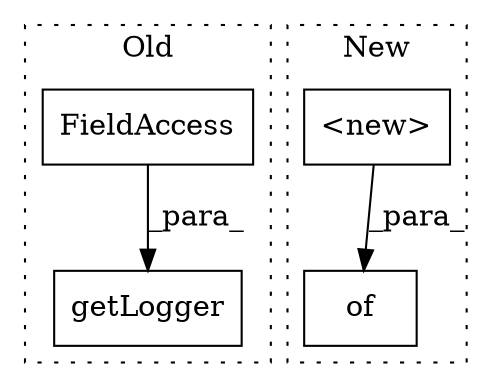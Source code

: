 digraph G {
subgraph cluster0 {
1 [label="getLogger" a="32" s="256,274" l="10,1" shape="box"];
3 [label="FieldAccess" a="22" s="266" l="8" shape="box"];
label = "Old";
style="dotted";
}
subgraph cluster1 {
2 [label="<new>" a="14" s="1383" l="52" shape="box"];
4 [label="of" a="32" s="1336,1795" l="3,1" shape="box"];
label = "New";
style="dotted";
}
2 -> 4 [label="_para_"];
3 -> 1 [label="_para_"];
}